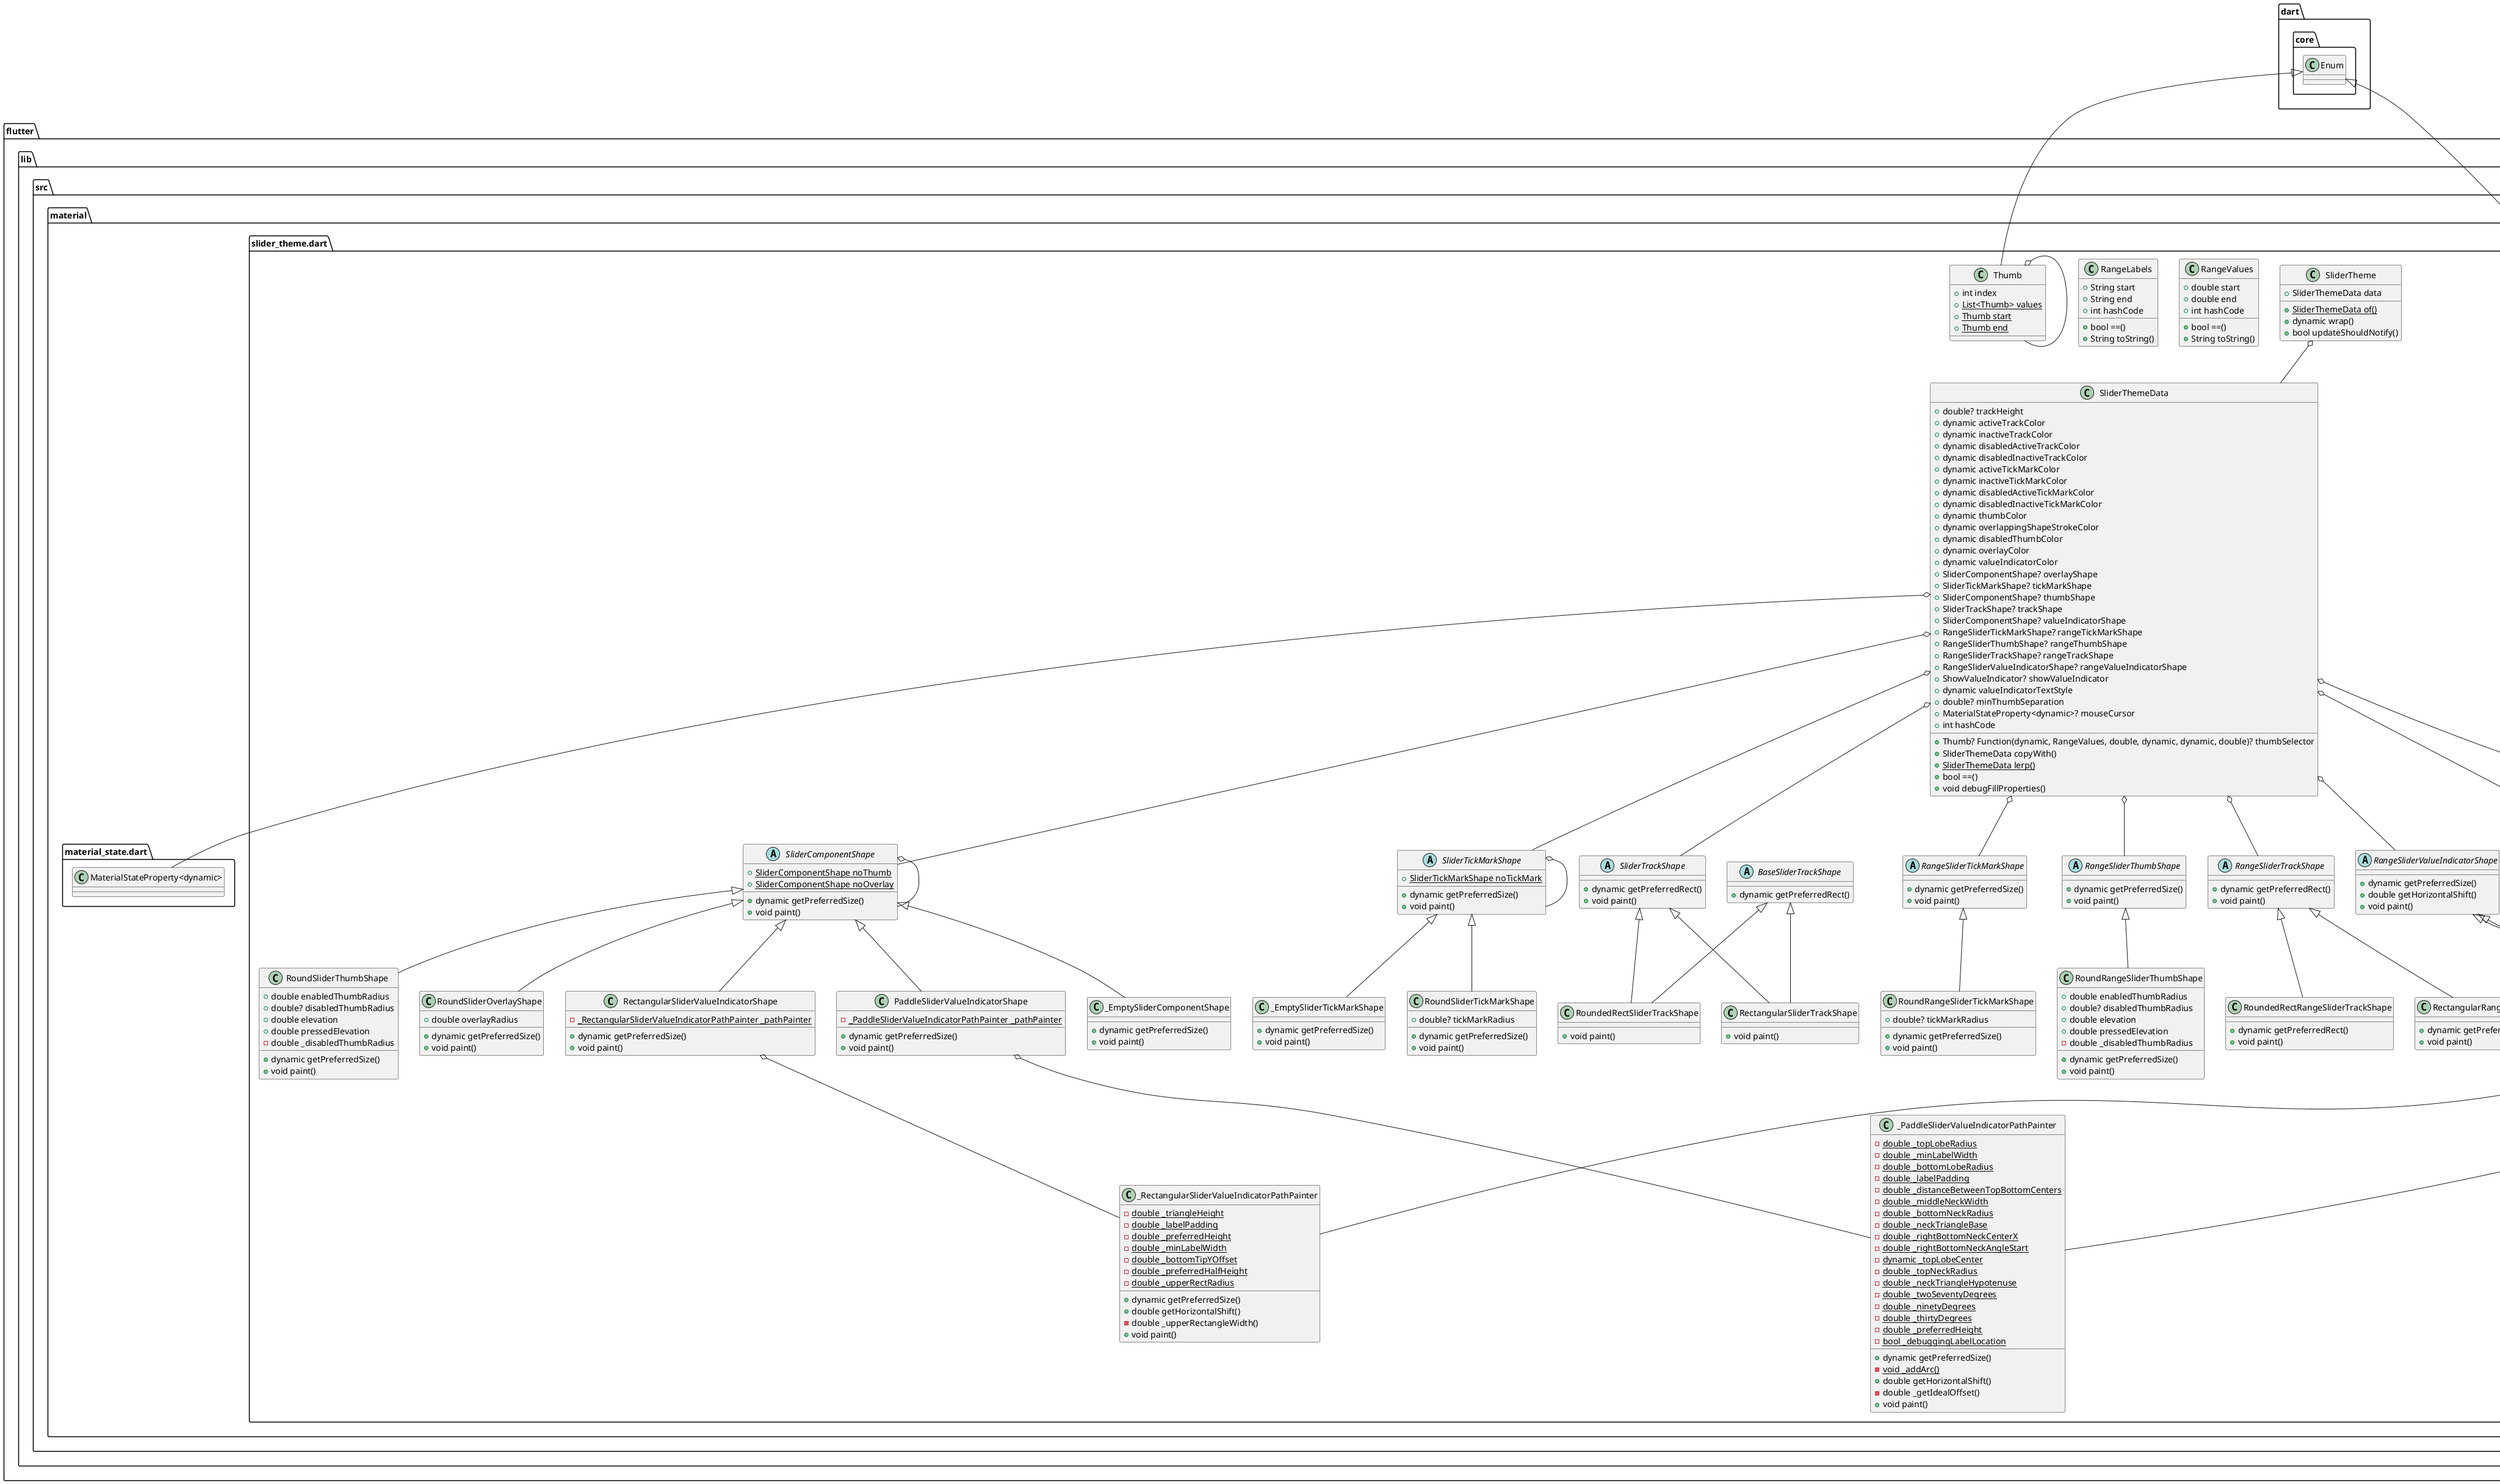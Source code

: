 @startuml
set namespaceSeparator ::

class "flutter::lib::src::material::slider_theme.dart::SliderTheme" {
  +SliderThemeData data
  {static} +SliderThemeData of()
  +dynamic wrap()
  +bool updateShouldNotify()
}

"flutter::lib::src::material::slider_theme.dart::SliderTheme" o-- "flutter::lib::src::material::slider_theme.dart::SliderThemeData"

class "flutter::lib::src::material::slider_theme.dart::SliderThemeData" {
  +double? trackHeight
  +dynamic activeTrackColor
  +dynamic inactiveTrackColor
  +dynamic disabledActiveTrackColor
  +dynamic disabledInactiveTrackColor
  +dynamic activeTickMarkColor
  +dynamic inactiveTickMarkColor
  +dynamic disabledActiveTickMarkColor
  +dynamic disabledInactiveTickMarkColor
  +dynamic thumbColor
  +dynamic overlappingShapeStrokeColor
  +dynamic disabledThumbColor
  +dynamic overlayColor
  +dynamic valueIndicatorColor
  +SliderComponentShape? overlayShape
  +SliderTickMarkShape? tickMarkShape
  +SliderComponentShape? thumbShape
  +SliderTrackShape? trackShape
  +SliderComponentShape? valueIndicatorShape
  +RangeSliderTickMarkShape? rangeTickMarkShape
  +RangeSliderThumbShape? rangeThumbShape
  +RangeSliderTrackShape? rangeTrackShape
  +RangeSliderValueIndicatorShape? rangeValueIndicatorShape
  +ShowValueIndicator? showValueIndicator
  +dynamic valueIndicatorTextStyle
  +double? minThumbSeparation
  +Thumb? Function(dynamic, RangeValues, double, dynamic, dynamic, double)? thumbSelector
  +MaterialStateProperty<dynamic>? mouseCursor
  +int hashCode
  +SliderThemeData copyWith()
  {static} +SliderThemeData lerp()
  +bool ==()
  +void debugFillProperties()
}

"flutter::lib::src::material::slider_theme.dart::SliderThemeData" o-- "flutter::lib::src::material::slider_theme.dart::SliderComponentShape"
"flutter::lib::src::material::slider_theme.dart::SliderThemeData" o-- "flutter::lib::src::material::slider_theme.dart::SliderTickMarkShape"
"flutter::lib::src::material::slider_theme.dart::SliderThemeData" o-- "flutter::lib::src::material::slider_theme.dart::SliderTrackShape"
"flutter::lib::src::material::slider_theme.dart::SliderThemeData" o-- "flutter::lib::src::material::slider_theme.dart::RangeSliderTickMarkShape"
"flutter::lib::src::material::slider_theme.dart::SliderThemeData" o-- "flutter::lib::src::material::slider_theme.dart::RangeSliderThumbShape"
"flutter::lib::src::material::slider_theme.dart::SliderThemeData" o-- "flutter::lib::src::material::slider_theme.dart::RangeSliderTrackShape"
"flutter::lib::src::material::slider_theme.dart::SliderThemeData" o-- "flutter::lib::src::material::slider_theme.dart::RangeSliderValueIndicatorShape"
"flutter::lib::src::material::slider_theme.dart::SliderThemeData" o-- "flutter::lib::src::material::slider_theme.dart::ShowValueIndicator"
"flutter::lib::src::material::slider_theme.dart::SliderThemeData" o-- "flutter::lib::src::material::slider_theme.dart::Thumb Function(dynamic, RangeValues, double, dynamic, dynamic, double)"
"flutter::lib::src::material::slider_theme.dart::SliderThemeData" o-- "flutter::lib::src::material::material_state.dart::MaterialStateProperty<dynamic>"

abstract class "flutter::lib::src::material::slider_theme.dart::SliderComponentShape" {
  {static} +SliderComponentShape noThumb
  {static} +SliderComponentShape noOverlay
  +dynamic getPreferredSize()
  +void paint()
}

"flutter::lib::src::material::slider_theme.dart::SliderComponentShape" o-- "flutter::lib::src::material::slider_theme.dart::SliderComponentShape"

abstract class "flutter::lib::src::material::slider_theme.dart::SliderTickMarkShape" {
  {static} +SliderTickMarkShape noTickMark
  +dynamic getPreferredSize()
  +void paint()
}

"flutter::lib::src::material::slider_theme.dart::SliderTickMarkShape" o-- "flutter::lib::src::material::slider_theme.dart::SliderTickMarkShape"

abstract class "flutter::lib::src::material::slider_theme.dart::SliderTrackShape" {
  +dynamic getPreferredRect()
  +void paint()
}

abstract class "flutter::lib::src::material::slider_theme.dart::RangeSliderThumbShape" {
  +dynamic getPreferredSize()
  +void paint()
}

abstract class "flutter::lib::src::material::slider_theme.dart::RangeSliderValueIndicatorShape" {
  +dynamic getPreferredSize()
  +double getHorizontalShift()
  +void paint()
}

abstract class "flutter::lib::src::material::slider_theme.dart::RangeSliderTickMarkShape" {
  +dynamic getPreferredSize()
  +void paint()
}

abstract class "flutter::lib::src::material::slider_theme.dart::RangeSliderTrackShape" {
  +dynamic getPreferredRect()
  +void paint()
}

class "flutter::lib::src::material::slider_theme.dart::RectangularSliderTrackShape" {
  +void paint()
}

"flutter::lib::src::material::slider_theme.dart::SliderTrackShape" <|-- "flutter::lib::src::material::slider_theme.dart::RectangularSliderTrackShape"
"flutter::lib::src::material::slider_theme.dart::BaseSliderTrackShape" <|-- "flutter::lib::src::material::slider_theme.dart::RectangularSliderTrackShape"

class "flutter::lib::src::material::slider_theme.dart::RoundedRectSliderTrackShape" {
  +void paint()
}

"flutter::lib::src::material::slider_theme.dart::SliderTrackShape" <|-- "flutter::lib::src::material::slider_theme.dart::RoundedRectSliderTrackShape"
"flutter::lib::src::material::slider_theme.dart::BaseSliderTrackShape" <|-- "flutter::lib::src::material::slider_theme.dart::RoundedRectSliderTrackShape"

class "flutter::lib::src::material::slider_theme.dart::RectangularRangeSliderTrackShape" {
  +dynamic getPreferredRect()
  +void paint()
}

"flutter::lib::src::material::slider_theme.dart::RangeSliderTrackShape" <|-- "flutter::lib::src::material::slider_theme.dart::RectangularRangeSliderTrackShape"

class "flutter::lib::src::material::slider_theme.dart::RoundedRectRangeSliderTrackShape" {
  +dynamic getPreferredRect()
  +void paint()
}

"flutter::lib::src::material::slider_theme.dart::RangeSliderTrackShape" <|-- "flutter::lib::src::material::slider_theme.dart::RoundedRectRangeSliderTrackShape"

class "flutter::lib::src::material::slider_theme.dart::RoundSliderTickMarkShape" {
  +double? tickMarkRadius
  +dynamic getPreferredSize()
  +void paint()
}

"flutter::lib::src::material::slider_theme.dart::SliderTickMarkShape" <|-- "flutter::lib::src::material::slider_theme.dart::RoundSliderTickMarkShape"

class "flutter::lib::src::material::slider_theme.dart::RoundRangeSliderTickMarkShape" {
  +double? tickMarkRadius
  +dynamic getPreferredSize()
  +void paint()
}

"flutter::lib::src::material::slider_theme.dart::RangeSliderTickMarkShape" <|-- "flutter::lib::src::material::slider_theme.dart::RoundRangeSliderTickMarkShape"

class "flutter::lib::src::material::slider_theme.dart::_EmptySliderTickMarkShape" {
  +dynamic getPreferredSize()
  +void paint()
}

"flutter::lib::src::material::slider_theme.dart::SliderTickMarkShape" <|-- "flutter::lib::src::material::slider_theme.dart::_EmptySliderTickMarkShape"

class "flutter::lib::src::material::slider_theme.dart::_EmptySliderComponentShape" {
  +dynamic getPreferredSize()
  +void paint()
}

"flutter::lib::src::material::slider_theme.dart::SliderComponentShape" <|-- "flutter::lib::src::material::slider_theme.dart::_EmptySliderComponentShape"

class "flutter::lib::src::material::slider_theme.dart::RoundSliderThumbShape" {
  +double enabledThumbRadius
  +double? disabledThumbRadius
  +double elevation
  +double pressedElevation
  -double _disabledThumbRadius
  +dynamic getPreferredSize()
  +void paint()
}

"flutter::lib::src::material::slider_theme.dart::SliderComponentShape" <|-- "flutter::lib::src::material::slider_theme.dart::RoundSliderThumbShape"

class "flutter::lib::src::material::slider_theme.dart::RoundRangeSliderThumbShape" {
  +double enabledThumbRadius
  +double? disabledThumbRadius
  +double elevation
  +double pressedElevation
  -double _disabledThumbRadius
  +dynamic getPreferredSize()
  +void paint()
}

"flutter::lib::src::material::slider_theme.dart::RangeSliderThumbShape" <|-- "flutter::lib::src::material::slider_theme.dart::RoundRangeSliderThumbShape"

class "flutter::lib::src::material::slider_theme.dart::RoundSliderOverlayShape" {
  +double overlayRadius
  +dynamic getPreferredSize()
  +void paint()
}

"flutter::lib::src::material::slider_theme.dart::SliderComponentShape" <|-- "flutter::lib::src::material::slider_theme.dart::RoundSliderOverlayShape"

class "flutter::lib::src::material::slider_theme.dart::RectangularSliderValueIndicatorShape" {
  {static} -_RectangularSliderValueIndicatorPathPainter _pathPainter
  +dynamic getPreferredSize()
  +void paint()
}

"flutter::lib::src::material::slider_theme.dart::RectangularSliderValueIndicatorShape" o-- "flutter::lib::src::material::slider_theme.dart::_RectangularSliderValueIndicatorPathPainter"
"flutter::lib::src::material::slider_theme.dart::SliderComponentShape" <|-- "flutter::lib::src::material::slider_theme.dart::RectangularSliderValueIndicatorShape"

class "flutter::lib::src::material::slider_theme.dart::RectangularRangeSliderValueIndicatorShape" {
  {static} -_RectangularSliderValueIndicatorPathPainter _pathPainter
  +dynamic getPreferredSize()
  +double getHorizontalShift()
  +void paint()
}

"flutter::lib::src::material::slider_theme.dart::RectangularRangeSliderValueIndicatorShape" o-- "flutter::lib::src::material::slider_theme.dart::_RectangularSliderValueIndicatorPathPainter"
"flutter::lib::src::material::slider_theme.dart::RangeSliderValueIndicatorShape" <|-- "flutter::lib::src::material::slider_theme.dart::RectangularRangeSliderValueIndicatorShape"

class "flutter::lib::src::material::slider_theme.dart::_RectangularSliderValueIndicatorPathPainter" {
  {static} -double _triangleHeight
  {static} -double _labelPadding
  {static} -double _preferredHeight
  {static} -double _minLabelWidth
  {static} -double _bottomTipYOffset
  {static} -double _preferredHalfHeight
  {static} -double _upperRectRadius
  +dynamic getPreferredSize()
  +double getHorizontalShift()
  -double _upperRectangleWidth()
  +void paint()
}

class "flutter::lib::src::material::slider_theme.dart::PaddleSliderValueIndicatorShape" {
  {static} -_PaddleSliderValueIndicatorPathPainter _pathPainter
  +dynamic getPreferredSize()
  +void paint()
}

"flutter::lib::src::material::slider_theme.dart::PaddleSliderValueIndicatorShape" o-- "flutter::lib::src::material::slider_theme.dart::_PaddleSliderValueIndicatorPathPainter"
"flutter::lib::src::material::slider_theme.dart::SliderComponentShape" <|-- "flutter::lib::src::material::slider_theme.dart::PaddleSliderValueIndicatorShape"

class "flutter::lib::src::material::slider_theme.dart::PaddleRangeSliderValueIndicatorShape" {
  {static} -_PaddleSliderValueIndicatorPathPainter _pathPainter
  +dynamic getPreferredSize()
  +double getHorizontalShift()
  +void paint()
}

"flutter::lib::src::material::slider_theme.dart::PaddleRangeSliderValueIndicatorShape" o-- "flutter::lib::src::material::slider_theme.dart::_PaddleSliderValueIndicatorPathPainter"
"flutter::lib::src::material::slider_theme.dart::RangeSliderValueIndicatorShape" <|-- "flutter::lib::src::material::slider_theme.dart::PaddleRangeSliderValueIndicatorShape"

class "flutter::lib::src::material::slider_theme.dart::_PaddleSliderValueIndicatorPathPainter" {
  {static} -double _topLobeRadius
  {static} -double _minLabelWidth
  {static} -double _bottomLobeRadius
  {static} -double _labelPadding
  {static} -double _distanceBetweenTopBottomCenters
  {static} -double _middleNeckWidth
  {static} -double _bottomNeckRadius
  {static} -double _neckTriangleBase
  {static} -double _rightBottomNeckCenterX
  {static} -double _rightBottomNeckAngleStart
  {static} -dynamic _topLobeCenter
  {static} -double _topNeckRadius
  {static} -double _neckTriangleHypotenuse
  {static} -double _twoSeventyDegrees
  {static} -double _ninetyDegrees
  {static} -double _thirtyDegrees
  {static} -double _preferredHeight
  {static} -bool _debuggingLabelLocation
  +dynamic getPreferredSize()
  {static} -void _addArc()
  +double getHorizontalShift()
  -double _getIdealOffset()
  +void paint()
}

class "flutter::lib::src::material::slider_theme.dart::RangeValues" {
  +double start
  +double end
  +int hashCode
  +bool ==()
  +String toString()
}

class "flutter::lib::src::material::slider_theme.dart::RangeLabels" {
  +String start
  +String end
  +int hashCode
  +bool ==()
  +String toString()
}

class "flutter::lib::src::material::slider_theme.dart::ShowValueIndicator" {
  +int index
  {static} +List<ShowValueIndicator> values
  {static} +ShowValueIndicator onlyForDiscrete
  {static} +ShowValueIndicator onlyForContinuous
  {static} +ShowValueIndicator always
  {static} +ShowValueIndicator never
}

"flutter::lib::src::material::slider_theme.dart::ShowValueIndicator" o-- "flutter::lib::src::material::slider_theme.dart::ShowValueIndicator"
"dart::core::Enum" <|-- "flutter::lib::src::material::slider_theme.dart::ShowValueIndicator"

class "flutter::lib::src::material::slider_theme.dart::Thumb" {
  +int index
  {static} +List<Thumb> values
  {static} +Thumb start
  {static} +Thumb end
}

"flutter::lib::src::material::slider_theme.dart::Thumb" o-- "flutter::lib::src::material::slider_theme.dart::Thumb"
"dart::core::Enum" <|-- "flutter::lib::src::material::slider_theme.dart::Thumb"

abstract class "flutter::lib::src::material::slider_theme.dart::BaseSliderTrackShape" {
  +dynamic getPreferredRect()
}


@enduml